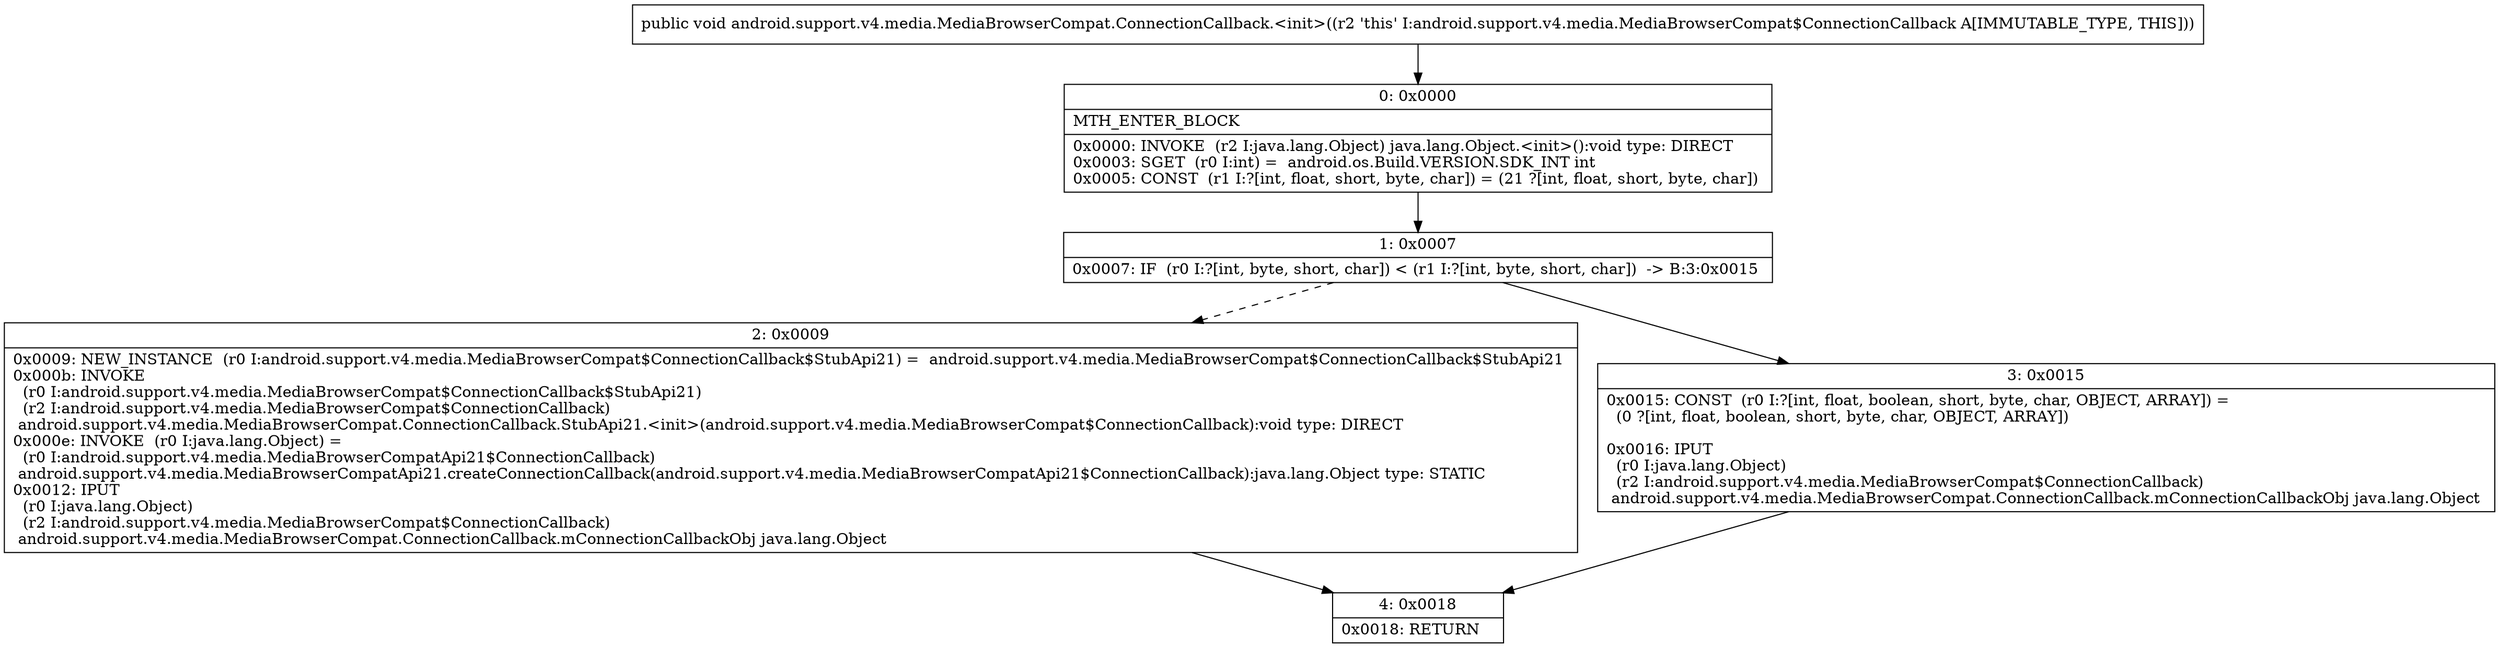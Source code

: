 digraph "CFG forandroid.support.v4.media.MediaBrowserCompat.ConnectionCallback.\<init\>()V" {
Node_0 [shape=record,label="{0\:\ 0x0000|MTH_ENTER_BLOCK\l|0x0000: INVOKE  (r2 I:java.lang.Object) java.lang.Object.\<init\>():void type: DIRECT \l0x0003: SGET  (r0 I:int) =  android.os.Build.VERSION.SDK_INT int \l0x0005: CONST  (r1 I:?[int, float, short, byte, char]) = (21 ?[int, float, short, byte, char]) \l}"];
Node_1 [shape=record,label="{1\:\ 0x0007|0x0007: IF  (r0 I:?[int, byte, short, char]) \< (r1 I:?[int, byte, short, char])  \-\> B:3:0x0015 \l}"];
Node_2 [shape=record,label="{2\:\ 0x0009|0x0009: NEW_INSTANCE  (r0 I:android.support.v4.media.MediaBrowserCompat$ConnectionCallback$StubApi21) =  android.support.v4.media.MediaBrowserCompat$ConnectionCallback$StubApi21 \l0x000b: INVOKE  \l  (r0 I:android.support.v4.media.MediaBrowserCompat$ConnectionCallback$StubApi21)\l  (r2 I:android.support.v4.media.MediaBrowserCompat$ConnectionCallback)\l android.support.v4.media.MediaBrowserCompat.ConnectionCallback.StubApi21.\<init\>(android.support.v4.media.MediaBrowserCompat$ConnectionCallback):void type: DIRECT \l0x000e: INVOKE  (r0 I:java.lang.Object) = \l  (r0 I:android.support.v4.media.MediaBrowserCompatApi21$ConnectionCallback)\l android.support.v4.media.MediaBrowserCompatApi21.createConnectionCallback(android.support.v4.media.MediaBrowserCompatApi21$ConnectionCallback):java.lang.Object type: STATIC \l0x0012: IPUT  \l  (r0 I:java.lang.Object)\l  (r2 I:android.support.v4.media.MediaBrowserCompat$ConnectionCallback)\l android.support.v4.media.MediaBrowserCompat.ConnectionCallback.mConnectionCallbackObj java.lang.Object \l}"];
Node_3 [shape=record,label="{3\:\ 0x0015|0x0015: CONST  (r0 I:?[int, float, boolean, short, byte, char, OBJECT, ARRAY]) = \l  (0 ?[int, float, boolean, short, byte, char, OBJECT, ARRAY])\l \l0x0016: IPUT  \l  (r0 I:java.lang.Object)\l  (r2 I:android.support.v4.media.MediaBrowserCompat$ConnectionCallback)\l android.support.v4.media.MediaBrowserCompat.ConnectionCallback.mConnectionCallbackObj java.lang.Object \l}"];
Node_4 [shape=record,label="{4\:\ 0x0018|0x0018: RETURN   \l}"];
MethodNode[shape=record,label="{public void android.support.v4.media.MediaBrowserCompat.ConnectionCallback.\<init\>((r2 'this' I:android.support.v4.media.MediaBrowserCompat$ConnectionCallback A[IMMUTABLE_TYPE, THIS])) }"];
MethodNode -> Node_0;
Node_0 -> Node_1;
Node_1 -> Node_2[style=dashed];
Node_1 -> Node_3;
Node_2 -> Node_4;
Node_3 -> Node_4;
}

